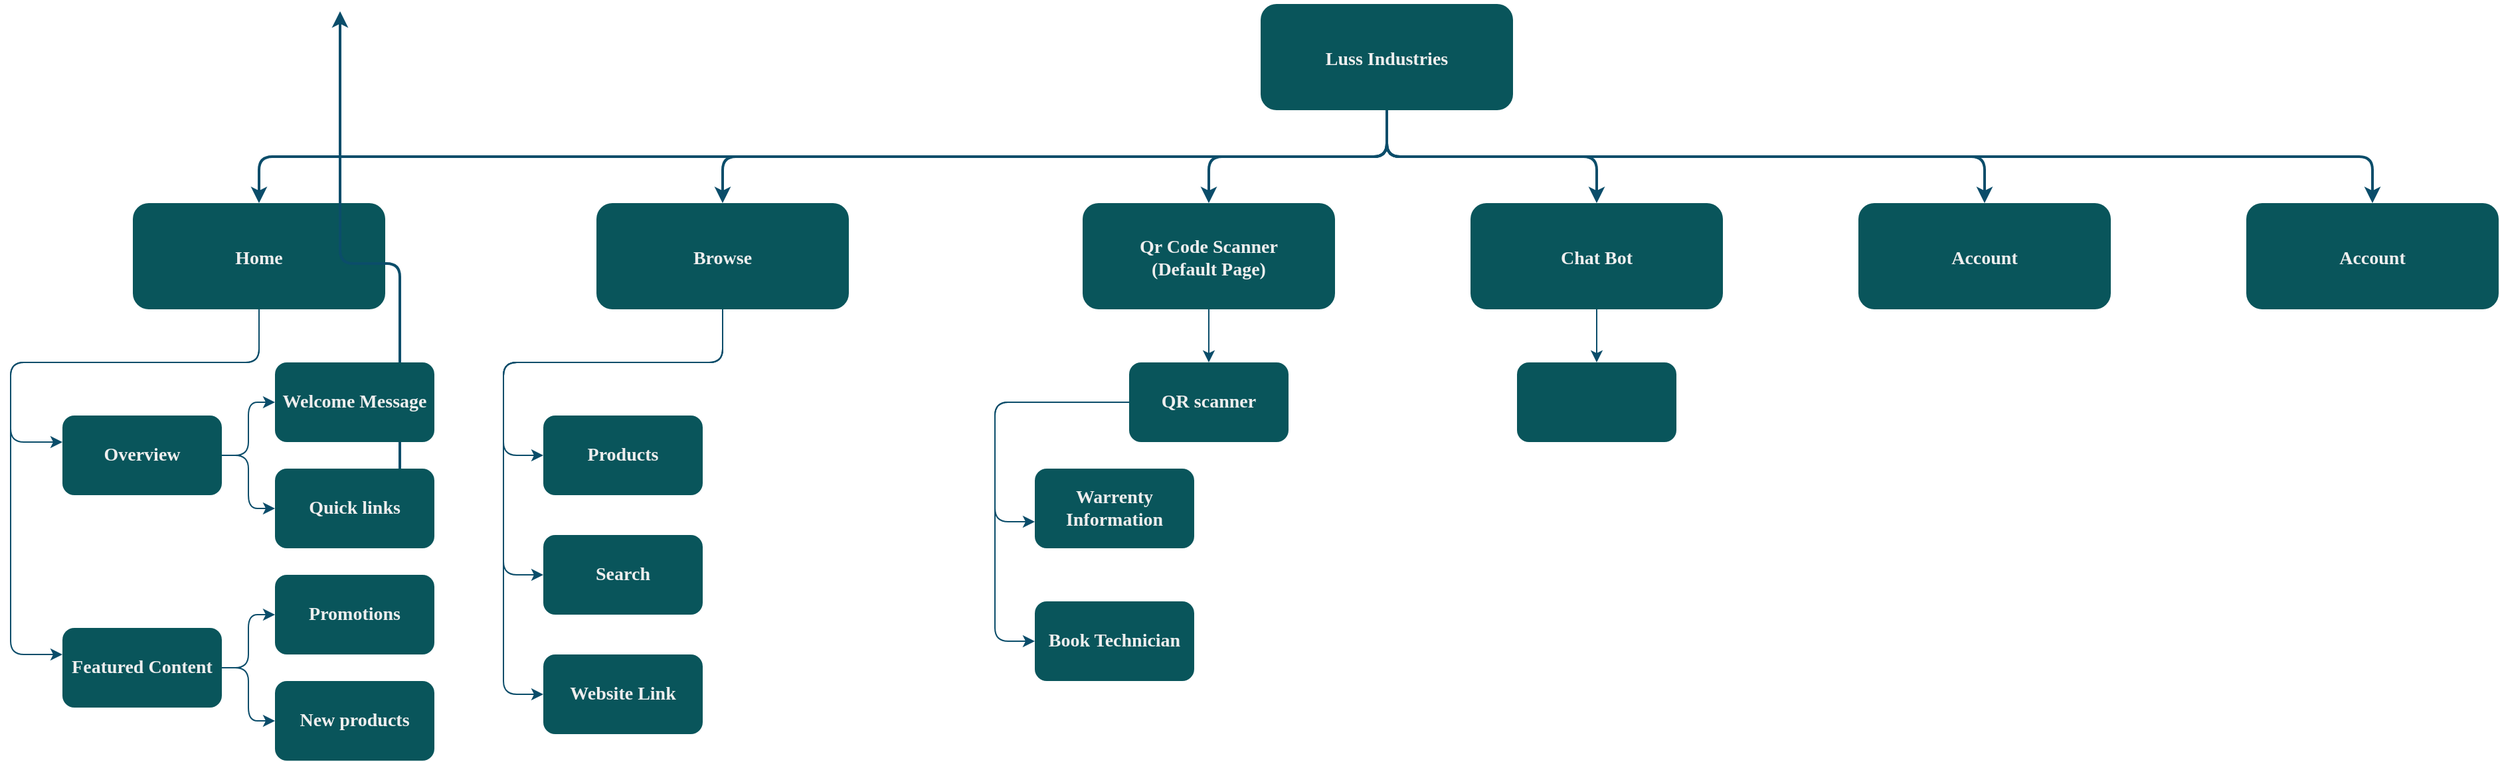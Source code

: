 <mxfile version="24.7.7">
  <diagram name="Page-1" id="2c0d36ab-eaac-3732-788b-9136903baeff">
    <mxGraphModel dx="2015" dy="857" grid="1" gridSize="10" guides="1" tooltips="1" connect="1" arrows="1" fold="1" page="0" pageScale="1.5" pageWidth="1169" pageHeight="827" background="#ffffff" math="0" shadow="0">
      <root>
        <mxCell id="0" />
        <mxCell id="1" parent="0" />
        <mxCell id="2" value="Luss Industries" style="rounded=1;fillColor=#09555B;strokeColor=none;fontColor=#EEEEEE;fontStyle=1;fontFamily=Tahoma;fontSize=14;flipH=0;labelBackgroundColor=none;" parent="1" vertex="1">
          <mxGeometry x="770" y="130" width="190" height="80" as="geometry" />
        </mxCell>
        <mxCell id="4" value="Account" style="rounded=1;fillColor=#09555B;strokeColor=none;fontColor=#EEEEEE;fontStyle=1;fontFamily=Tahoma;fontSize=14;direction=west;flipH=0;labelBackgroundColor=none;" parent="1" vertex="1">
          <mxGeometry x="1220" y="280" width="190" height="80" as="geometry" />
        </mxCell>
        <mxCell id="9" value="" style="edgeStyle=elbowEdgeStyle;elbow=vertical;strokeWidth=2;rounded=1;labelBackgroundColor=none;strokeColor=#0B4D6A;fontColor=default;" parent="1" source="2" target="4" edge="1">
          <mxGeometry x="337" y="215.5" width="100" height="100" as="geometry">
            <mxPoint x="2043" y="315.5" as="sourcePoint" />
            <mxPoint x="1943" y="215.5" as="targetPoint" />
          </mxGeometry>
        </mxCell>
        <mxCell id="tw0CBn4gDF8c5VPzYqaW-180" value="" style="edgeStyle=orthogonalEdgeStyle;rounded=1;orthogonalLoop=1;jettySize=auto;html=1;labelBackgroundColor=none;strokeColor=#0B4D6A;fontColor=default;" edge="1" parent="1" source="10" target="tw0CBn4gDF8c5VPzYqaW-179">
          <mxGeometry relative="1" as="geometry" />
        </mxCell>
        <mxCell id="10" value="Qr Code Scanner&#xa;(Default Page)" style="rounded=1;fillColor=#09555B;strokeColor=none;fontColor=#EEEEEE;fontStyle=1;fontFamily=Tahoma;fontSize=14;direction=west;flipH=1;flipV=1;labelBackgroundColor=none;" parent="1" vertex="1">
          <mxGeometry x="636" y="280" width="190" height="80" as="geometry" />
        </mxCell>
        <mxCell id="tw0CBn4gDF8c5VPzYqaW-171" value="" style="edgeStyle=orthogonalEdgeStyle;rounded=1;orthogonalLoop=1;jettySize=auto;html=1;labelBackgroundColor=none;strokeColor=#0B4D6A;fontColor=default;" edge="1" parent="1" source="12" target="tw0CBn4gDF8c5VPzYqaW-170">
          <mxGeometry relative="1" as="geometry">
            <Array as="points">
              <mxPoint x="365" y="400" />
              <mxPoint x="200" y="400" />
              <mxPoint x="200" y="470" />
            </Array>
          </mxGeometry>
        </mxCell>
        <mxCell id="tw0CBn4gDF8c5VPzYqaW-174" value="" style="edgeStyle=orthogonalEdgeStyle;rounded=1;orthogonalLoop=1;jettySize=auto;html=1;labelBackgroundColor=none;strokeColor=#0B4D6A;fontColor=default;" edge="1" parent="1" source="12" target="tw0CBn4gDF8c5VPzYqaW-173">
          <mxGeometry relative="1" as="geometry">
            <Array as="points">
              <mxPoint x="365" y="400" />
              <mxPoint x="200" y="400" />
              <mxPoint x="200" y="560" />
            </Array>
          </mxGeometry>
        </mxCell>
        <mxCell id="tw0CBn4gDF8c5VPzYqaW-177" value="" style="edgeStyle=orthogonalEdgeStyle;rounded=1;orthogonalLoop=1;jettySize=auto;html=1;labelBackgroundColor=none;strokeColor=#0B4D6A;fontColor=default;" edge="1" parent="1" source="12" target="tw0CBn4gDF8c5VPzYqaW-176">
          <mxGeometry relative="1" as="geometry">
            <Array as="points">
              <mxPoint x="365" y="400" />
              <mxPoint x="200" y="400" />
              <mxPoint x="200" y="650" />
            </Array>
          </mxGeometry>
        </mxCell>
        <mxCell id="12" value="Browse" style="rounded=1;fillColor=#09555B;strokeColor=none;fontColor=#EEEEEE;fontStyle=1;fontFamily=Tahoma;fontSize=14;direction=west;flipH=0;labelBackgroundColor=none;" parent="1" vertex="1">
          <mxGeometry x="270" y="280" width="190" height="80" as="geometry" />
        </mxCell>
        <mxCell id="tw0CBn4gDF8c5VPzYqaW-151" value="" style="edgeStyle=orthogonalEdgeStyle;rounded=1;orthogonalLoop=1;jettySize=auto;html=1;labelBackgroundColor=none;strokeColor=#0B4D6A;fontColor=default;" edge="1" parent="1" source="13" target="tw0CBn4gDF8c5VPzYqaW-150">
          <mxGeometry relative="1" as="geometry">
            <Array as="points">
              <mxPoint x="16" y="400" />
              <mxPoint x="-171" y="400" />
              <mxPoint x="-171" y="460" />
            </Array>
          </mxGeometry>
        </mxCell>
        <mxCell id="tw0CBn4gDF8c5VPzYqaW-155" value="" style="edgeStyle=orthogonalEdgeStyle;rounded=1;orthogonalLoop=1;jettySize=auto;html=1;labelBackgroundColor=none;strokeColor=#0B4D6A;fontColor=default;" edge="1" parent="1" source="13" target="tw0CBn4gDF8c5VPzYqaW-154">
          <mxGeometry relative="1" as="geometry">
            <Array as="points">
              <mxPoint x="16" y="400" />
              <mxPoint x="-171" y="400" />
              <mxPoint x="-171" y="620" />
            </Array>
          </mxGeometry>
        </mxCell>
        <mxCell id="13" value="Home" style="rounded=1;fillColor=#09555B;strokeColor=none;fontColor=#EEEEEE;fontStyle=1;fontFamily=Tahoma;fontSize=14;direction=west;flipH=0;labelBackgroundColor=none;" parent="1" vertex="1">
          <mxGeometry x="-79" y="280" width="190" height="80" as="geometry" />
        </mxCell>
        <mxCell id="59" value="" style="edgeStyle=elbowEdgeStyle;elbow=vertical;strokeWidth=2;rounded=1;labelBackgroundColor=none;strokeColor=#0B4D6A;fontColor=default;" parent="1" source="2" target="12" edge="1">
          <mxGeometry x="347" y="225.5" width="100" height="100" as="geometry">
            <mxPoint x="528.0" y="275.5" as="sourcePoint" />
            <mxPoint x="-77.0" y="345.5" as="targetPoint" />
          </mxGeometry>
        </mxCell>
        <mxCell id="61" value="" style="edgeStyle=elbowEdgeStyle;elbow=vertical;strokeWidth=2;rounded=1;labelBackgroundColor=none;strokeColor=#0B4D6A;fontColor=default;" parent="1" source="2" target="13" edge="1">
          <mxGeometry x="-23" y="135.5" width="100" height="100" as="geometry">
            <mxPoint x="1083" y="235.5" as="sourcePoint" />
            <mxPoint x="983" y="135.5" as="targetPoint" />
          </mxGeometry>
        </mxCell>
        <mxCell id="107" value="" style="edgeStyle=elbowEdgeStyle;elbow=vertical;rounded=1;strokeWidth=2;labelBackgroundColor=none;strokeColor=#0B4D6A;fontColor=default;" parent="1" target="15" edge="1">
          <mxGeometry x="-23" y="135.5" width="100" height="100" as="geometry">
            <mxPoint x="122" y="515.5" as="sourcePoint" />
            <mxPoint x="77" y="135.5" as="targetPoint" />
          </mxGeometry>
        </mxCell>
        <mxCell id="tw0CBn4gDF8c5VPzYqaW-124" value="" style="edgeStyle=elbowEdgeStyle;elbow=vertical;strokeWidth=2;rounded=1;exitX=0.5;exitY=1;exitDx=0;exitDy=0;entryX=0.5;entryY=1;entryDx=0;entryDy=0;labelBackgroundColor=none;strokeColor=#0B4D6A;fontColor=default;" edge="1" parent="1" source="2" target="tw0CBn4gDF8c5VPzYqaW-126">
          <mxGeometry x="347" y="225.5" width="100" height="100" as="geometry">
            <mxPoint x="1188" y="276" as="sourcePoint" />
            <mxPoint x="1383" y="346" as="targetPoint" />
          </mxGeometry>
        </mxCell>
        <mxCell id="tw0CBn4gDF8c5VPzYqaW-125" value="" style="edgeStyle=elbowEdgeStyle;elbow=vertical;strokeWidth=2;rounded=1;exitX=0.5;exitY=1;exitDx=0;exitDy=0;entryX=0.5;entryY=1;entryDx=0;entryDy=0;labelBackgroundColor=none;strokeColor=#0B4D6A;fontColor=default;" edge="1" parent="1" source="2" target="10">
          <mxGeometry x="347" y="225.5" width="100" height="100" as="geometry">
            <mxPoint x="848" y="286" as="sourcePoint" />
            <mxPoint x="492.57" y="329.1" as="targetPoint" />
          </mxGeometry>
        </mxCell>
        <mxCell id="tw0CBn4gDF8c5VPzYqaW-191" value="" style="edgeStyle=orthogonalEdgeStyle;rounded=0;orthogonalLoop=1;jettySize=auto;html=1;strokeColor=#0B4D6A;" edge="1" parent="1" source="tw0CBn4gDF8c5VPzYqaW-126" target="tw0CBn4gDF8c5VPzYqaW-190">
          <mxGeometry relative="1" as="geometry" />
        </mxCell>
        <mxCell id="tw0CBn4gDF8c5VPzYqaW-126" value="Chat Bot" style="rounded=1;fillColor=#09555B;strokeColor=none;fontColor=#EEEEEE;fontStyle=1;fontFamily=Tahoma;fontSize=14;direction=west;flipH=0;labelBackgroundColor=none;" vertex="1" parent="1">
          <mxGeometry x="928" y="280" width="190" height="80" as="geometry" />
        </mxCell>
        <mxCell id="tw0CBn4gDF8c5VPzYqaW-138" value="Account" style="rounded=1;fillColor=#09555B;strokeColor=none;fontColor=#EEEEEE;fontStyle=1;fontFamily=Tahoma;fontSize=14;direction=west;flipH=0;labelBackgroundColor=none;" vertex="1" parent="1">
          <mxGeometry x="1512" y="280" width="190" height="80" as="geometry" />
        </mxCell>
        <mxCell id="tw0CBn4gDF8c5VPzYqaW-143" value="" style="edgeStyle=elbowEdgeStyle;elbow=vertical;strokeWidth=2;rounded=1;exitX=0.5;exitY=1;exitDx=0;exitDy=0;entryX=0.5;entryY=1;entryDx=0;entryDy=0;labelBackgroundColor=none;strokeColor=#0B4D6A;fontColor=default;" edge="1" parent="1" source="2" target="tw0CBn4gDF8c5VPzYqaW-138">
          <mxGeometry x="337" y="215.5" width="100" height="100" as="geometry">
            <mxPoint x="870" y="210" as="sourcePoint" />
            <mxPoint x="1500" y="280" as="targetPoint" />
          </mxGeometry>
        </mxCell>
        <mxCell id="tw0CBn4gDF8c5VPzYqaW-161" style="edgeStyle=orthogonalEdgeStyle;rounded=1;orthogonalLoop=1;jettySize=auto;html=1;entryX=0;entryY=0.5;entryDx=0;entryDy=0;labelBackgroundColor=none;strokeColor=#0B4D6A;fontColor=default;" edge="1" parent="1" source="tw0CBn4gDF8c5VPzYqaW-150" target="tw0CBn4gDF8c5VPzYqaW-157">
          <mxGeometry relative="1" as="geometry" />
        </mxCell>
        <mxCell id="tw0CBn4gDF8c5VPzYqaW-162" style="edgeStyle=orthogonalEdgeStyle;rounded=1;orthogonalLoop=1;jettySize=auto;html=1;entryX=0;entryY=0.5;entryDx=0;entryDy=0;labelBackgroundColor=none;strokeColor=#0B4D6A;fontColor=default;" edge="1" parent="1" source="tw0CBn4gDF8c5VPzYqaW-150" target="tw0CBn4gDF8c5VPzYqaW-159">
          <mxGeometry relative="1" as="geometry" />
        </mxCell>
        <mxCell id="tw0CBn4gDF8c5VPzYqaW-150" value="Overview" style="whiteSpace=wrap;html=1;fontSize=14;fontFamily=Tahoma;fillColor=#09555B;strokeColor=none;fontColor=#EEEEEE;rounded=1;fontStyle=1;labelBackgroundColor=none;" vertex="1" parent="1">
          <mxGeometry x="-132" y="440" width="120" height="60" as="geometry" />
        </mxCell>
        <mxCell id="tw0CBn4gDF8c5VPzYqaW-154" value="Featured Content" style="whiteSpace=wrap;html=1;fontSize=14;fontFamily=Tahoma;fillColor=#09555B;strokeColor=none;fontColor=#EEEEEE;rounded=1;fontStyle=1;labelBackgroundColor=none;" vertex="1" parent="1">
          <mxGeometry x="-132" y="600" width="120" height="60" as="geometry" />
        </mxCell>
        <mxCell id="tw0CBn4gDF8c5VPzYqaW-157" value="Welcome Message" style="whiteSpace=wrap;html=1;fontSize=14;fontFamily=Tahoma;fillColor=#09555B;strokeColor=none;fontColor=#EEEEEE;rounded=1;fontStyle=1;labelBackgroundColor=none;" vertex="1" parent="1">
          <mxGeometry x="28" y="400" width="120" height="60" as="geometry" />
        </mxCell>
        <mxCell id="tw0CBn4gDF8c5VPzYqaW-159" value="Quick links" style="whiteSpace=wrap;html=1;fontSize=14;fontFamily=Tahoma;fillColor=#09555B;strokeColor=none;fontColor=#EEEEEE;rounded=1;fontStyle=1;labelBackgroundColor=none;" vertex="1" parent="1">
          <mxGeometry x="28" y="480" width="120" height="60" as="geometry" />
        </mxCell>
        <mxCell id="tw0CBn4gDF8c5VPzYqaW-165" style="edgeStyle=orthogonalEdgeStyle;rounded=1;orthogonalLoop=1;jettySize=auto;html=1;entryX=0;entryY=0.5;entryDx=0;entryDy=0;exitX=1;exitY=0.5;exitDx=0;exitDy=0;labelBackgroundColor=none;strokeColor=#0B4D6A;fontColor=default;" edge="1" parent="1" target="tw0CBn4gDF8c5VPzYqaW-167" source="tw0CBn4gDF8c5VPzYqaW-154">
          <mxGeometry relative="1" as="geometry">
            <mxPoint x="-2" y="620" as="sourcePoint" />
          </mxGeometry>
        </mxCell>
        <mxCell id="tw0CBn4gDF8c5VPzYqaW-166" style="edgeStyle=orthogonalEdgeStyle;rounded=1;orthogonalLoop=1;jettySize=auto;html=1;entryX=0;entryY=0.5;entryDx=0;entryDy=0;exitX=1;exitY=0.5;exitDx=0;exitDy=0;labelBackgroundColor=none;strokeColor=#0B4D6A;fontColor=default;" edge="1" parent="1" target="tw0CBn4gDF8c5VPzYqaW-168" source="tw0CBn4gDF8c5VPzYqaW-154">
          <mxGeometry relative="1" as="geometry">
            <mxPoint x="-2" y="620" as="sourcePoint" />
            <Array as="points">
              <mxPoint x="8" y="630" />
              <mxPoint x="8" y="670" />
            </Array>
          </mxGeometry>
        </mxCell>
        <mxCell id="tw0CBn4gDF8c5VPzYqaW-167" value="Promotions" style="whiteSpace=wrap;html=1;fontSize=14;fontFamily=Tahoma;fillColor=#09555B;strokeColor=none;fontColor=#EEEEEE;rounded=1;fontStyle=1;labelBackgroundColor=none;" vertex="1" parent="1">
          <mxGeometry x="28" y="560" width="120" height="60" as="geometry" />
        </mxCell>
        <mxCell id="tw0CBn4gDF8c5VPzYqaW-168" value="New products" style="whiteSpace=wrap;html=1;fontSize=14;fontFamily=Tahoma;fillColor=#09555B;strokeColor=none;fontColor=#EEEEEE;rounded=1;fontStyle=1;labelBackgroundColor=none;" vertex="1" parent="1">
          <mxGeometry x="28" y="640" width="120" height="60" as="geometry" />
        </mxCell>
        <mxCell id="tw0CBn4gDF8c5VPzYqaW-170" value="Products" style="whiteSpace=wrap;html=1;fontSize=14;fontFamily=Tahoma;fillColor=#09555B;strokeColor=none;fontColor=#EEEEEE;rounded=1;fontStyle=1;labelBackgroundColor=none;" vertex="1" parent="1">
          <mxGeometry x="230" y="440" width="120" height="60" as="geometry" />
        </mxCell>
        <mxCell id="tw0CBn4gDF8c5VPzYqaW-173" value="Search" style="whiteSpace=wrap;html=1;fontSize=14;fontFamily=Tahoma;fillColor=#09555B;strokeColor=none;fontColor=#EEEEEE;rounded=1;fontStyle=1;labelBackgroundColor=none;" vertex="1" parent="1">
          <mxGeometry x="230" y="530" width="120" height="60" as="geometry" />
        </mxCell>
        <mxCell id="tw0CBn4gDF8c5VPzYqaW-176" value="Website Link" style="whiteSpace=wrap;html=1;fontSize=14;fontFamily=Tahoma;fillColor=#09555B;strokeColor=none;fontColor=#EEEEEE;rounded=1;fontStyle=1;labelBackgroundColor=none;" vertex="1" parent="1">
          <mxGeometry x="230" y="620" width="120" height="60" as="geometry" />
        </mxCell>
        <mxCell id="tw0CBn4gDF8c5VPzYqaW-183" value="" style="edgeStyle=orthogonalEdgeStyle;rounded=1;orthogonalLoop=1;jettySize=auto;html=1;labelBackgroundColor=none;strokeColor=#0B4D6A;fontColor=default;" edge="1" parent="1" source="tw0CBn4gDF8c5VPzYqaW-179" target="tw0CBn4gDF8c5VPzYqaW-182">
          <mxGeometry relative="1" as="geometry">
            <Array as="points">
              <mxPoint x="570" y="430" />
              <mxPoint x="570" y="520" />
            </Array>
          </mxGeometry>
        </mxCell>
        <mxCell id="tw0CBn4gDF8c5VPzYqaW-186" value="" style="edgeStyle=orthogonalEdgeStyle;rounded=1;orthogonalLoop=1;jettySize=auto;html=1;labelBackgroundColor=none;strokeColor=#0B4D6A;fontColor=default;" edge="1" parent="1" source="tw0CBn4gDF8c5VPzYqaW-179" target="tw0CBn4gDF8c5VPzYqaW-185">
          <mxGeometry relative="1" as="geometry">
            <Array as="points">
              <mxPoint x="570" y="430" />
              <mxPoint x="570" y="610" />
            </Array>
          </mxGeometry>
        </mxCell>
        <mxCell id="tw0CBn4gDF8c5VPzYqaW-179" value="QR scanner" style="whiteSpace=wrap;html=1;fontSize=14;fontFamily=Tahoma;fillColor=#09555B;strokeColor=none;fontColor=#EEEEEE;rounded=1;fontStyle=1;labelBackgroundColor=none;" vertex="1" parent="1">
          <mxGeometry x="671" y="400" width="120" height="60" as="geometry" />
        </mxCell>
        <mxCell id="tw0CBn4gDF8c5VPzYqaW-182" value="Warrenty Information" style="whiteSpace=wrap;html=1;fontSize=14;fontFamily=Tahoma;fillColor=#09555B;strokeColor=none;fontColor=#EEEEEE;rounded=1;fontStyle=1;labelBackgroundColor=none;" vertex="1" parent="1">
          <mxGeometry x="600" y="480" width="120" height="60" as="geometry" />
        </mxCell>
        <mxCell id="tw0CBn4gDF8c5VPzYqaW-185" value="Book Technician" style="whiteSpace=wrap;html=1;fontSize=14;fontFamily=Tahoma;fillColor=#09555B;strokeColor=none;fontColor=#EEEEEE;rounded=1;fontStyle=1;labelBackgroundColor=none;" vertex="1" parent="1">
          <mxGeometry x="600" y="580" width="120" height="60" as="geometry" />
        </mxCell>
        <mxCell id="tw0CBn4gDF8c5VPzYqaW-190" value="" style="whiteSpace=wrap;html=1;fontSize=14;fontFamily=Tahoma;fillColor=#09555B;strokeColor=none;fontColor=#EEEEEE;rounded=1;fontStyle=1;labelBackgroundColor=none;" vertex="1" parent="1">
          <mxGeometry x="963" y="400" width="120" height="60" as="geometry" />
        </mxCell>
      </root>
    </mxGraphModel>
  </diagram>
</mxfile>
